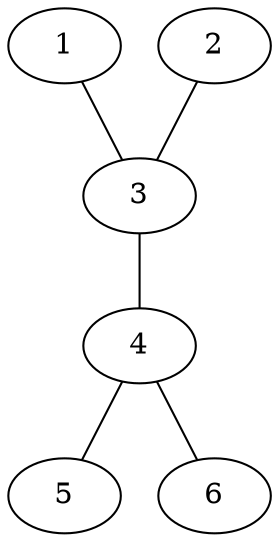 graph min_graph {
    1 -- 3 [w = 1];
    2 -- 3 [w = 1];
    3 -- 4 [w = 8];
    4 -- 5 [w = 1];
    4 -- 6 [w = 1];
}
